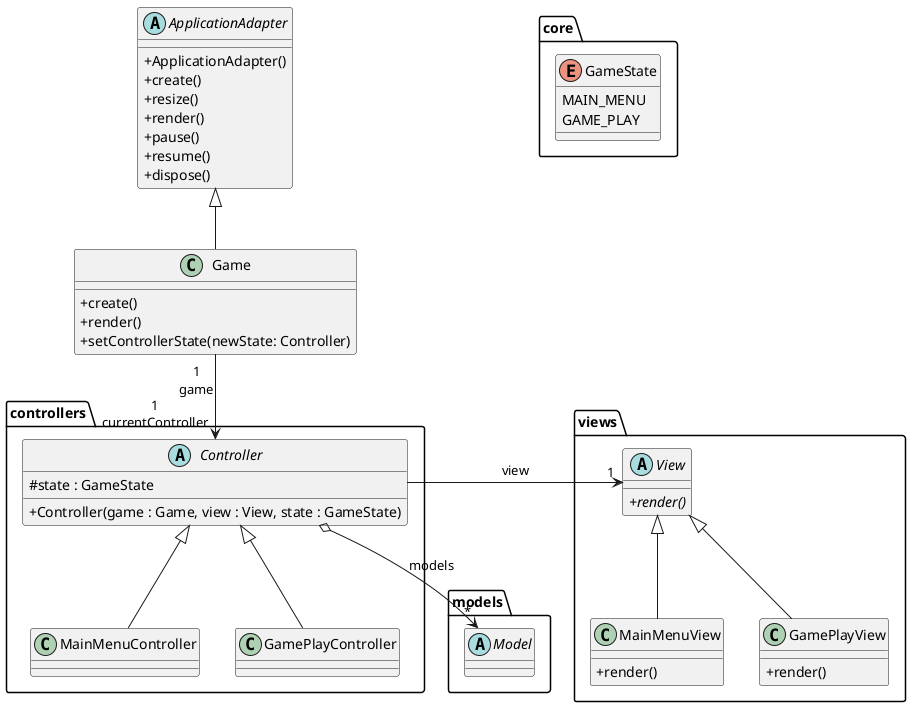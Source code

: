 @startuml
skinparam classAttributeIconSize 0

abstract class ApplicationAdapter {
    + ApplicationAdapter()
    + create()
    + resize()
    + render()
    + pause()
    + resume()
    + dispose()
}

class Game extends ApplicationAdapter {
    + create()
    + render()
    + setControllerState(newState: Controller)
}

package controllers {
    abstract class Controller {
        # state : GameState
        + Controller(game : Game, view : View, state : GameState)
    }

    class MainMenuController extends Controller {

    }

    class GamePlayController extends Controller {

    }
}

package views {
    abstract class View {
        + {abstract}render()
    }

    class MainMenuView extends View {
        +render()
    }

    class GamePlayView extends View {
        +render()
    }
}

package models {
    abstract class Model {

    }
}

package core {
    enum GameState {
        MAIN_MENU
        GAME_PLAY
    }
}

Game "1\ngame" --> "1\ncurrentController" Controller
Controller -right-> "1" View : view
Controller o-down-> "*" Model : models

@enduml